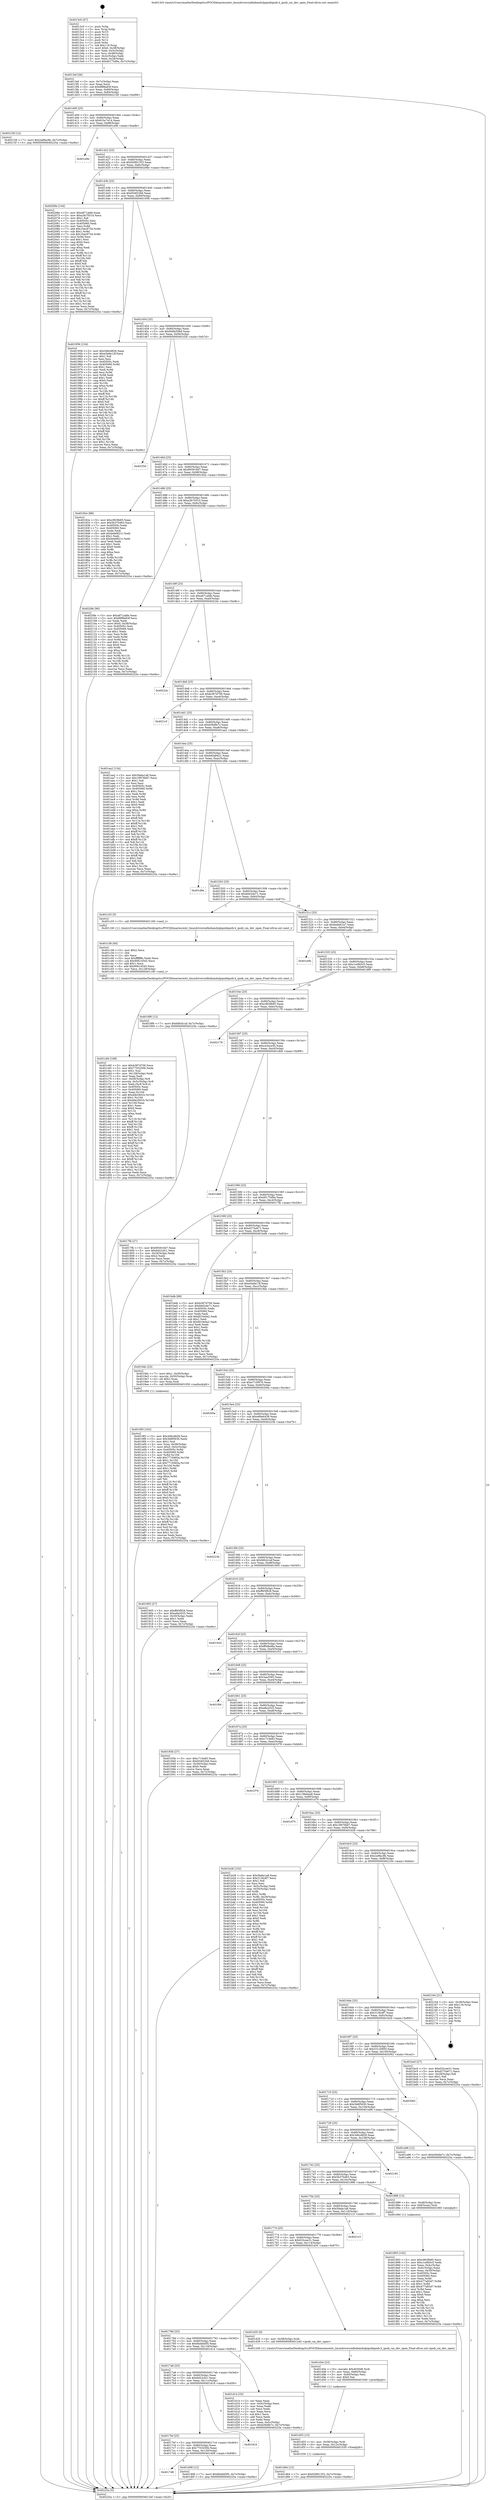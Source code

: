 digraph "0x4013c0" {
  label = "0x4013c0 (/mnt/c/Users/mathe/Desktop/tcc/POCII/binaries/extr_linuxdriversinfinibandulpipoibipoib.h_ipoib_cm_dev_open_Final-ollvm.out::main(0))"
  labelloc = "t"
  node[shape=record]

  Entry [label="",width=0.3,height=0.3,shape=circle,fillcolor=black,style=filled]
  "0x4013ef" [label="{
     0x4013ef [26]\l
     | [instrs]\l
     &nbsp;&nbsp;0x4013ef \<+3\>: mov -0x7c(%rbp),%eax\l
     &nbsp;&nbsp;0x4013f2 \<+2\>: mov %eax,%ecx\l
     &nbsp;&nbsp;0x4013f4 \<+6\>: sub $0x88f8a83f,%ecx\l
     &nbsp;&nbsp;0x4013fa \<+3\>: mov %eax,-0x80(%rbp)\l
     &nbsp;&nbsp;0x4013fd \<+6\>: mov %ecx,-0x84(%rbp)\l
     &nbsp;&nbsp;0x401403 \<+6\>: je 0000000000402158 \<main+0xd98\>\l
  }"]
  "0x402158" [label="{
     0x402158 [12]\l
     | [instrs]\l
     &nbsp;&nbsp;0x402158 \<+7\>: movl $0x2a9fac9b,-0x7c(%rbp)\l
     &nbsp;&nbsp;0x40215f \<+5\>: jmp 000000000040225a \<main+0xe9a\>\l
  }"]
  "0x401409" [label="{
     0x401409 [25]\l
     | [instrs]\l
     &nbsp;&nbsp;0x401409 \<+5\>: jmp 000000000040140e \<main+0x4e\>\l
     &nbsp;&nbsp;0x40140e \<+3\>: mov -0x80(%rbp),%eax\l
     &nbsp;&nbsp;0x401411 \<+5\>: sub $0x91bc7e14,%eax\l
     &nbsp;&nbsp;0x401416 \<+6\>: mov %eax,-0x88(%rbp)\l
     &nbsp;&nbsp;0x40141c \<+6\>: je 0000000000401e9b \<main+0xadb\>\l
  }"]
  Exit [label="",width=0.3,height=0.3,shape=circle,fillcolor=black,style=filled,peripheries=2]
  "0x401e9b" [label="{
     0x401e9b\l
  }", style=dashed]
  "0x401422" [label="{
     0x401422 [25]\l
     | [instrs]\l
     &nbsp;&nbsp;0x401422 \<+5\>: jmp 0000000000401427 \<main+0x67\>\l
     &nbsp;&nbsp;0x401427 \<+3\>: mov -0x80(%rbp),%eax\l
     &nbsp;&nbsp;0x40142a \<+5\>: sub $0x92891353,%eax\l
     &nbsp;&nbsp;0x40142f \<+6\>: mov %eax,-0x8c(%rbp)\l
     &nbsp;&nbsp;0x401435 \<+6\>: je 000000000040206e \<main+0xcae\>\l
  }"]
  "0x401d64" [label="{
     0x401d64 [12]\l
     | [instrs]\l
     &nbsp;&nbsp;0x401d64 \<+7\>: movl $0x92891353,-0x7c(%rbp)\l
     &nbsp;&nbsp;0x401d6b \<+5\>: jmp 000000000040225a \<main+0xe9a\>\l
  }"]
  "0x40206e" [label="{
     0x40206e [144]\l
     | [instrs]\l
     &nbsp;&nbsp;0x40206e \<+5\>: mov $0xa871abfe,%eax\l
     &nbsp;&nbsp;0x402073 \<+5\>: mov $0xa3b70510,%ecx\l
     &nbsp;&nbsp;0x402078 \<+2\>: mov $0x1,%dl\l
     &nbsp;&nbsp;0x40207a \<+7\>: mov 0x40505c,%esi\l
     &nbsp;&nbsp;0x402081 \<+7\>: mov 0x405060,%edi\l
     &nbsp;&nbsp;0x402088 \<+3\>: mov %esi,%r8d\l
     &nbsp;&nbsp;0x40208b \<+7\>: add $0x10ac973d,%r8d\l
     &nbsp;&nbsp;0x402092 \<+4\>: sub $0x1,%r8d\l
     &nbsp;&nbsp;0x402096 \<+7\>: sub $0x10ac973d,%r8d\l
     &nbsp;&nbsp;0x40209d \<+4\>: imul %r8d,%esi\l
     &nbsp;&nbsp;0x4020a1 \<+3\>: and $0x1,%esi\l
     &nbsp;&nbsp;0x4020a4 \<+3\>: cmp $0x0,%esi\l
     &nbsp;&nbsp;0x4020a7 \<+4\>: sete %r9b\l
     &nbsp;&nbsp;0x4020ab \<+3\>: cmp $0xa,%edi\l
     &nbsp;&nbsp;0x4020ae \<+4\>: setl %r10b\l
     &nbsp;&nbsp;0x4020b2 \<+3\>: mov %r9b,%r11b\l
     &nbsp;&nbsp;0x4020b5 \<+4\>: xor $0xff,%r11b\l
     &nbsp;&nbsp;0x4020b9 \<+3\>: mov %r10b,%bl\l
     &nbsp;&nbsp;0x4020bc \<+3\>: xor $0xff,%bl\l
     &nbsp;&nbsp;0x4020bf \<+3\>: xor $0x0,%dl\l
     &nbsp;&nbsp;0x4020c2 \<+3\>: mov %r11b,%r14b\l
     &nbsp;&nbsp;0x4020c5 \<+4\>: and $0x0,%r14b\l
     &nbsp;&nbsp;0x4020c9 \<+3\>: and %dl,%r9b\l
     &nbsp;&nbsp;0x4020cc \<+3\>: mov %bl,%r15b\l
     &nbsp;&nbsp;0x4020cf \<+4\>: and $0x0,%r15b\l
     &nbsp;&nbsp;0x4020d3 \<+3\>: and %dl,%r10b\l
     &nbsp;&nbsp;0x4020d6 \<+3\>: or %r9b,%r14b\l
     &nbsp;&nbsp;0x4020d9 \<+3\>: or %r10b,%r15b\l
     &nbsp;&nbsp;0x4020dc \<+3\>: xor %r15b,%r14b\l
     &nbsp;&nbsp;0x4020df \<+3\>: or %bl,%r11b\l
     &nbsp;&nbsp;0x4020e2 \<+4\>: xor $0xff,%r11b\l
     &nbsp;&nbsp;0x4020e6 \<+3\>: or $0x0,%dl\l
     &nbsp;&nbsp;0x4020e9 \<+3\>: and %dl,%r11b\l
     &nbsp;&nbsp;0x4020ec \<+3\>: or %r11b,%r14b\l
     &nbsp;&nbsp;0x4020ef \<+4\>: test $0x1,%r14b\l
     &nbsp;&nbsp;0x4020f3 \<+3\>: cmovne %ecx,%eax\l
     &nbsp;&nbsp;0x4020f6 \<+3\>: mov %eax,-0x7c(%rbp)\l
     &nbsp;&nbsp;0x4020f9 \<+5\>: jmp 000000000040225a \<main+0xe9a\>\l
  }"]
  "0x40143b" [label="{
     0x40143b [25]\l
     | [instrs]\l
     &nbsp;&nbsp;0x40143b \<+5\>: jmp 0000000000401440 \<main+0x80\>\l
     &nbsp;&nbsp;0x401440 \<+3\>: mov -0x80(%rbp),%eax\l
     &nbsp;&nbsp;0x401443 \<+5\>: sub $0x934f22b6,%eax\l
     &nbsp;&nbsp;0x401448 \<+6\>: mov %eax,-0x90(%rbp)\l
     &nbsp;&nbsp;0x40144e \<+6\>: je 0000000000401956 \<main+0x596\>\l
  }"]
  "0x401d55" [label="{
     0x401d55 [15]\l
     | [instrs]\l
     &nbsp;&nbsp;0x401d55 \<+4\>: mov -0x58(%rbp),%rdi\l
     &nbsp;&nbsp;0x401d59 \<+6\>: mov %eax,-0x12c(%rbp)\l
     &nbsp;&nbsp;0x401d5f \<+5\>: call 0000000000401030 \<free@plt\>\l
     | [calls]\l
     &nbsp;&nbsp;0x401030 \{1\} (unknown)\l
  }"]
  "0x401956" [label="{
     0x401956 [134]\l
     | [instrs]\l
     &nbsp;&nbsp;0x401956 \<+5\>: mov $0x3d6cd828,%eax\l
     &nbsp;&nbsp;0x40195b \<+5\>: mov $0xe5a9e13f,%ecx\l
     &nbsp;&nbsp;0x401960 \<+2\>: mov $0x1,%dl\l
     &nbsp;&nbsp;0x401962 \<+2\>: xor %esi,%esi\l
     &nbsp;&nbsp;0x401964 \<+7\>: mov 0x40505c,%edi\l
     &nbsp;&nbsp;0x40196b \<+8\>: mov 0x405060,%r8d\l
     &nbsp;&nbsp;0x401973 \<+3\>: sub $0x1,%esi\l
     &nbsp;&nbsp;0x401976 \<+3\>: mov %edi,%r9d\l
     &nbsp;&nbsp;0x401979 \<+3\>: add %esi,%r9d\l
     &nbsp;&nbsp;0x40197c \<+4\>: imul %r9d,%edi\l
     &nbsp;&nbsp;0x401980 \<+3\>: and $0x1,%edi\l
     &nbsp;&nbsp;0x401983 \<+3\>: cmp $0x0,%edi\l
     &nbsp;&nbsp;0x401986 \<+4\>: sete %r10b\l
     &nbsp;&nbsp;0x40198a \<+4\>: cmp $0xa,%r8d\l
     &nbsp;&nbsp;0x40198e \<+4\>: setl %r11b\l
     &nbsp;&nbsp;0x401992 \<+3\>: mov %r10b,%bl\l
     &nbsp;&nbsp;0x401995 \<+3\>: xor $0xff,%bl\l
     &nbsp;&nbsp;0x401998 \<+3\>: mov %r11b,%r14b\l
     &nbsp;&nbsp;0x40199b \<+4\>: xor $0xff,%r14b\l
     &nbsp;&nbsp;0x40199f \<+3\>: xor $0x0,%dl\l
     &nbsp;&nbsp;0x4019a2 \<+3\>: mov %bl,%r15b\l
     &nbsp;&nbsp;0x4019a5 \<+4\>: and $0x0,%r15b\l
     &nbsp;&nbsp;0x4019a9 \<+3\>: and %dl,%r10b\l
     &nbsp;&nbsp;0x4019ac \<+3\>: mov %r14b,%r12b\l
     &nbsp;&nbsp;0x4019af \<+4\>: and $0x0,%r12b\l
     &nbsp;&nbsp;0x4019b3 \<+3\>: and %dl,%r11b\l
     &nbsp;&nbsp;0x4019b6 \<+3\>: or %r10b,%r15b\l
     &nbsp;&nbsp;0x4019b9 \<+3\>: or %r11b,%r12b\l
     &nbsp;&nbsp;0x4019bc \<+3\>: xor %r12b,%r15b\l
     &nbsp;&nbsp;0x4019bf \<+3\>: or %r14b,%bl\l
     &nbsp;&nbsp;0x4019c2 \<+3\>: xor $0xff,%bl\l
     &nbsp;&nbsp;0x4019c5 \<+3\>: or $0x0,%dl\l
     &nbsp;&nbsp;0x4019c8 \<+2\>: and %dl,%bl\l
     &nbsp;&nbsp;0x4019ca \<+3\>: or %bl,%r15b\l
     &nbsp;&nbsp;0x4019cd \<+4\>: test $0x1,%r15b\l
     &nbsp;&nbsp;0x4019d1 \<+3\>: cmovne %ecx,%eax\l
     &nbsp;&nbsp;0x4019d4 \<+3\>: mov %eax,-0x7c(%rbp)\l
     &nbsp;&nbsp;0x4019d7 \<+5\>: jmp 000000000040225a \<main+0xe9a\>\l
  }"]
  "0x401454" [label="{
     0x401454 [25]\l
     | [instrs]\l
     &nbsp;&nbsp;0x401454 \<+5\>: jmp 0000000000401459 \<main+0x99\>\l
     &nbsp;&nbsp;0x401459 \<+3\>: mov -0x80(%rbp),%eax\l
     &nbsp;&nbsp;0x40145c \<+5\>: sub $0x946b50b9,%eax\l
     &nbsp;&nbsp;0x401461 \<+6\>: mov %eax,-0x94(%rbp)\l
     &nbsp;&nbsp;0x401467 \<+6\>: je 0000000000401f3d \<main+0xb7d\>\l
  }"]
  "0x401d3e" [label="{
     0x401d3e [23]\l
     | [instrs]\l
     &nbsp;&nbsp;0x401d3e \<+10\>: movabs $0x4030d6,%rdi\l
     &nbsp;&nbsp;0x401d48 \<+3\>: mov %eax,-0x60(%rbp)\l
     &nbsp;&nbsp;0x401d4b \<+3\>: mov -0x60(%rbp),%esi\l
     &nbsp;&nbsp;0x401d4e \<+2\>: mov $0x0,%al\l
     &nbsp;&nbsp;0x401d50 \<+5\>: call 0000000000401040 \<printf@plt\>\l
     | [calls]\l
     &nbsp;&nbsp;0x401040 \{1\} (unknown)\l
  }"]
  "0x401f3d" [label="{
     0x401f3d\l
  }", style=dashed]
  "0x40146d" [label="{
     0x40146d [25]\l
     | [instrs]\l
     &nbsp;&nbsp;0x40146d \<+5\>: jmp 0000000000401472 \<main+0xb2\>\l
     &nbsp;&nbsp;0x401472 \<+3\>: mov -0x80(%rbp),%eax\l
     &nbsp;&nbsp;0x401475 \<+5\>: sub $0x993916d7,%eax\l
     &nbsp;&nbsp;0x40147a \<+6\>: mov %eax,-0x98(%rbp)\l
     &nbsp;&nbsp;0x401480 \<+6\>: je 000000000040182e \<main+0x46e\>\l
  }"]
  "0x4017d8" [label="{
     0x4017d8\l
  }", style=dashed]
  "0x40182e" [label="{
     0x40182e [88]\l
     | [instrs]\l
     &nbsp;&nbsp;0x40182e \<+5\>: mov $0xc963fb85,%eax\l
     &nbsp;&nbsp;0x401833 \<+5\>: mov $0x5b37b463,%ecx\l
     &nbsp;&nbsp;0x401838 \<+7\>: mov 0x40505c,%edx\l
     &nbsp;&nbsp;0x40183f \<+7\>: mov 0x405060,%esi\l
     &nbsp;&nbsp;0x401846 \<+2\>: mov %edx,%edi\l
     &nbsp;&nbsp;0x401848 \<+6\>: add $0xbeb6821c,%edi\l
     &nbsp;&nbsp;0x40184e \<+3\>: sub $0x1,%edi\l
     &nbsp;&nbsp;0x401851 \<+6\>: sub $0xbeb6821c,%edi\l
     &nbsp;&nbsp;0x401857 \<+3\>: imul %edi,%edx\l
     &nbsp;&nbsp;0x40185a \<+3\>: and $0x1,%edx\l
     &nbsp;&nbsp;0x40185d \<+3\>: cmp $0x0,%edx\l
     &nbsp;&nbsp;0x401860 \<+4\>: sete %r8b\l
     &nbsp;&nbsp;0x401864 \<+3\>: cmp $0xa,%esi\l
     &nbsp;&nbsp;0x401867 \<+4\>: setl %r9b\l
     &nbsp;&nbsp;0x40186b \<+3\>: mov %r8b,%r10b\l
     &nbsp;&nbsp;0x40186e \<+3\>: and %r9b,%r10b\l
     &nbsp;&nbsp;0x401871 \<+3\>: xor %r9b,%r8b\l
     &nbsp;&nbsp;0x401874 \<+3\>: or %r8b,%r10b\l
     &nbsp;&nbsp;0x401877 \<+4\>: test $0x1,%r10b\l
     &nbsp;&nbsp;0x40187b \<+3\>: cmovne %ecx,%eax\l
     &nbsp;&nbsp;0x40187e \<+3\>: mov %eax,-0x7c(%rbp)\l
     &nbsp;&nbsp;0x401881 \<+5\>: jmp 000000000040225a \<main+0xe9a\>\l
  }"]
  "0x401486" [label="{
     0x401486 [25]\l
     | [instrs]\l
     &nbsp;&nbsp;0x401486 \<+5\>: jmp 000000000040148b \<main+0xcb\>\l
     &nbsp;&nbsp;0x40148b \<+3\>: mov -0x80(%rbp),%eax\l
     &nbsp;&nbsp;0x40148e \<+5\>: sub $0xa3b70510,%eax\l
     &nbsp;&nbsp;0x401493 \<+6\>: mov %eax,-0x9c(%rbp)\l
     &nbsp;&nbsp;0x401499 \<+6\>: je 00000000004020fe \<main+0xd3e\>\l
  }"]
  "0x401d08" [label="{
     0x401d08 [12]\l
     | [instrs]\l
     &nbsp;&nbsp;0x401d08 \<+7\>: movl $0x6bddd5f5,-0x7c(%rbp)\l
     &nbsp;&nbsp;0x401d0f \<+5\>: jmp 000000000040225a \<main+0xe9a\>\l
  }"]
  "0x4020fe" [label="{
     0x4020fe [90]\l
     | [instrs]\l
     &nbsp;&nbsp;0x4020fe \<+5\>: mov $0xa871abfe,%eax\l
     &nbsp;&nbsp;0x402103 \<+5\>: mov $0x88f8a83f,%ecx\l
     &nbsp;&nbsp;0x402108 \<+2\>: xor %edx,%edx\l
     &nbsp;&nbsp;0x40210a \<+7\>: movl $0x0,-0x38(%rbp)\l
     &nbsp;&nbsp;0x402111 \<+7\>: mov 0x40505c,%esi\l
     &nbsp;&nbsp;0x402118 \<+7\>: mov 0x405060,%edi\l
     &nbsp;&nbsp;0x40211f \<+3\>: sub $0x1,%edx\l
     &nbsp;&nbsp;0x402122 \<+3\>: mov %esi,%r8d\l
     &nbsp;&nbsp;0x402125 \<+3\>: add %edx,%r8d\l
     &nbsp;&nbsp;0x402128 \<+4\>: imul %r8d,%esi\l
     &nbsp;&nbsp;0x40212c \<+3\>: and $0x1,%esi\l
     &nbsp;&nbsp;0x40212f \<+3\>: cmp $0x0,%esi\l
     &nbsp;&nbsp;0x402132 \<+4\>: sete %r9b\l
     &nbsp;&nbsp;0x402136 \<+3\>: cmp $0xa,%edi\l
     &nbsp;&nbsp;0x402139 \<+4\>: setl %r10b\l
     &nbsp;&nbsp;0x40213d \<+3\>: mov %r9b,%r11b\l
     &nbsp;&nbsp;0x402140 \<+3\>: and %r10b,%r11b\l
     &nbsp;&nbsp;0x402143 \<+3\>: xor %r10b,%r9b\l
     &nbsp;&nbsp;0x402146 \<+3\>: or %r9b,%r11b\l
     &nbsp;&nbsp;0x402149 \<+4\>: test $0x1,%r11b\l
     &nbsp;&nbsp;0x40214d \<+3\>: cmovne %ecx,%eax\l
     &nbsp;&nbsp;0x402150 \<+3\>: mov %eax,-0x7c(%rbp)\l
     &nbsp;&nbsp;0x402153 \<+5\>: jmp 000000000040225a \<main+0xe9a\>\l
  }"]
  "0x40149f" [label="{
     0x40149f [25]\l
     | [instrs]\l
     &nbsp;&nbsp;0x40149f \<+5\>: jmp 00000000004014a4 \<main+0xe4\>\l
     &nbsp;&nbsp;0x4014a4 \<+3\>: mov -0x80(%rbp),%eax\l
     &nbsp;&nbsp;0x4014a7 \<+5\>: sub $0xa871abfe,%eax\l
     &nbsp;&nbsp;0x4014ac \<+6\>: mov %eax,-0xa0(%rbp)\l
     &nbsp;&nbsp;0x4014b2 \<+6\>: je 000000000040224c \<main+0xe8c\>\l
  }"]
  "0x4017bf" [label="{
     0x4017bf [25]\l
     | [instrs]\l
     &nbsp;&nbsp;0x4017bf \<+5\>: jmp 00000000004017c4 \<main+0x404\>\l
     &nbsp;&nbsp;0x4017c4 \<+3\>: mov -0x80(%rbp),%eax\l
     &nbsp;&nbsp;0x4017c7 \<+5\>: sub $0x7703250b,%eax\l
     &nbsp;&nbsp;0x4017cc \<+6\>: mov %eax,-0x120(%rbp)\l
     &nbsp;&nbsp;0x4017d2 \<+6\>: je 0000000000401d08 \<main+0x948\>\l
  }"]
  "0x40224c" [label="{
     0x40224c\l
  }", style=dashed]
  "0x4014b8" [label="{
     0x4014b8 [25]\l
     | [instrs]\l
     &nbsp;&nbsp;0x4014b8 \<+5\>: jmp 00000000004014bd \<main+0xfd\>\l
     &nbsp;&nbsp;0x4014bd \<+3\>: mov -0x80(%rbp),%eax\l
     &nbsp;&nbsp;0x4014c0 \<+5\>: sub $0xb387d706,%eax\l
     &nbsp;&nbsp;0x4014c5 \<+6\>: mov %eax,-0xa4(%rbp)\l
     &nbsp;&nbsp;0x4014cb \<+6\>: je 00000000004021cf \<main+0xe0f\>\l
  }"]
  "0x401816" [label="{
     0x401816\l
  }", style=dashed]
  "0x4021cf" [label="{
     0x4021cf\l
  }", style=dashed]
  "0x4014d1" [label="{
     0x4014d1 [25]\l
     | [instrs]\l
     &nbsp;&nbsp;0x4014d1 \<+5\>: jmp 00000000004014d6 \<main+0x116\>\l
     &nbsp;&nbsp;0x4014d6 \<+3\>: mov -0x80(%rbp),%eax\l
     &nbsp;&nbsp;0x4014d9 \<+5\>: sub $0xb56dfe7c,%eax\l
     &nbsp;&nbsp;0x4014de \<+6\>: mov %eax,-0xa8(%rbp)\l
     &nbsp;&nbsp;0x4014e4 \<+6\>: je 0000000000401aa2 \<main+0x6e2\>\l
  }"]
  "0x4017a6" [label="{
     0x4017a6 [25]\l
     | [instrs]\l
     &nbsp;&nbsp;0x4017a6 \<+5\>: jmp 00000000004017ab \<main+0x3eb\>\l
     &nbsp;&nbsp;0x4017ab \<+3\>: mov -0x80(%rbp),%eax\l
     &nbsp;&nbsp;0x4017ae \<+5\>: sub $0x6d22cfc1,%eax\l
     &nbsp;&nbsp;0x4017b3 \<+6\>: mov %eax,-0x11c(%rbp)\l
     &nbsp;&nbsp;0x4017b9 \<+6\>: je 0000000000401816 \<main+0x456\>\l
  }"]
  "0x401aa2" [label="{
     0x401aa2 [134]\l
     | [instrs]\l
     &nbsp;&nbsp;0x401aa2 \<+5\>: mov $0x5fa6a1a8,%eax\l
     &nbsp;&nbsp;0x401aa7 \<+5\>: mov $0x18976b67,%ecx\l
     &nbsp;&nbsp;0x401aac \<+2\>: mov $0x1,%dl\l
     &nbsp;&nbsp;0x401aae \<+2\>: xor %esi,%esi\l
     &nbsp;&nbsp;0x401ab0 \<+7\>: mov 0x40505c,%edi\l
     &nbsp;&nbsp;0x401ab7 \<+8\>: mov 0x405060,%r8d\l
     &nbsp;&nbsp;0x401abf \<+3\>: sub $0x1,%esi\l
     &nbsp;&nbsp;0x401ac2 \<+3\>: mov %edi,%r9d\l
     &nbsp;&nbsp;0x401ac5 \<+3\>: add %esi,%r9d\l
     &nbsp;&nbsp;0x401ac8 \<+4\>: imul %r9d,%edi\l
     &nbsp;&nbsp;0x401acc \<+3\>: and $0x1,%edi\l
     &nbsp;&nbsp;0x401acf \<+3\>: cmp $0x0,%edi\l
     &nbsp;&nbsp;0x401ad2 \<+4\>: sete %r10b\l
     &nbsp;&nbsp;0x401ad6 \<+4\>: cmp $0xa,%r8d\l
     &nbsp;&nbsp;0x401ada \<+4\>: setl %r11b\l
     &nbsp;&nbsp;0x401ade \<+3\>: mov %r10b,%bl\l
     &nbsp;&nbsp;0x401ae1 \<+3\>: xor $0xff,%bl\l
     &nbsp;&nbsp;0x401ae4 \<+3\>: mov %r11b,%r14b\l
     &nbsp;&nbsp;0x401ae7 \<+4\>: xor $0xff,%r14b\l
     &nbsp;&nbsp;0x401aeb \<+3\>: xor $0x1,%dl\l
     &nbsp;&nbsp;0x401aee \<+3\>: mov %bl,%r15b\l
     &nbsp;&nbsp;0x401af1 \<+4\>: and $0xff,%r15b\l
     &nbsp;&nbsp;0x401af5 \<+3\>: and %dl,%r10b\l
     &nbsp;&nbsp;0x401af8 \<+3\>: mov %r14b,%r12b\l
     &nbsp;&nbsp;0x401afb \<+4\>: and $0xff,%r12b\l
     &nbsp;&nbsp;0x401aff \<+3\>: and %dl,%r11b\l
     &nbsp;&nbsp;0x401b02 \<+3\>: or %r10b,%r15b\l
     &nbsp;&nbsp;0x401b05 \<+3\>: or %r11b,%r12b\l
     &nbsp;&nbsp;0x401b08 \<+3\>: xor %r12b,%r15b\l
     &nbsp;&nbsp;0x401b0b \<+3\>: or %r14b,%bl\l
     &nbsp;&nbsp;0x401b0e \<+3\>: xor $0xff,%bl\l
     &nbsp;&nbsp;0x401b11 \<+3\>: or $0x1,%dl\l
     &nbsp;&nbsp;0x401b14 \<+2\>: and %dl,%bl\l
     &nbsp;&nbsp;0x401b16 \<+3\>: or %bl,%r15b\l
     &nbsp;&nbsp;0x401b19 \<+4\>: test $0x1,%r15b\l
     &nbsp;&nbsp;0x401b1d \<+3\>: cmovne %ecx,%eax\l
     &nbsp;&nbsp;0x401b20 \<+3\>: mov %eax,-0x7c(%rbp)\l
     &nbsp;&nbsp;0x401b23 \<+5\>: jmp 000000000040225a \<main+0xe9a\>\l
  }"]
  "0x4014ea" [label="{
     0x4014ea [25]\l
     | [instrs]\l
     &nbsp;&nbsp;0x4014ea \<+5\>: jmp 00000000004014ef \<main+0x12f\>\l
     &nbsp;&nbsp;0x4014ef \<+3\>: mov -0x80(%rbp),%eax\l
     &nbsp;&nbsp;0x4014f2 \<+5\>: sub $0xb83a8421,%eax\l
     &nbsp;&nbsp;0x4014f7 \<+6\>: mov %eax,-0xac(%rbp)\l
     &nbsp;&nbsp;0x4014fd \<+6\>: je 0000000000401d9e \<main+0x9de\>\l
  }"]
  "0x401d14" [label="{
     0x401d14 [33]\l
     | [instrs]\l
     &nbsp;&nbsp;0x401d14 \<+2\>: xor %eax,%eax\l
     &nbsp;&nbsp;0x401d16 \<+3\>: mov -0x5c(%rbp),%ecx\l
     &nbsp;&nbsp;0x401d19 \<+2\>: mov %eax,%edx\l
     &nbsp;&nbsp;0x401d1b \<+2\>: sub %ecx,%edx\l
     &nbsp;&nbsp;0x401d1d \<+2\>: mov %eax,%ecx\l
     &nbsp;&nbsp;0x401d1f \<+3\>: sub $0x1,%ecx\l
     &nbsp;&nbsp;0x401d22 \<+2\>: add %ecx,%edx\l
     &nbsp;&nbsp;0x401d24 \<+2\>: sub %edx,%eax\l
     &nbsp;&nbsp;0x401d26 \<+3\>: mov %eax,-0x5c(%rbp)\l
     &nbsp;&nbsp;0x401d29 \<+7\>: movl $0xb56dfe7c,-0x7c(%rbp)\l
     &nbsp;&nbsp;0x401d30 \<+5\>: jmp 000000000040225a \<main+0xe9a\>\l
  }"]
  "0x401d9e" [label="{
     0x401d9e\l
  }", style=dashed]
  "0x401503" [label="{
     0x401503 [25]\l
     | [instrs]\l
     &nbsp;&nbsp;0x401503 \<+5\>: jmp 0000000000401508 \<main+0x148\>\l
     &nbsp;&nbsp;0x401508 \<+3\>: mov -0x80(%rbp),%eax\l
     &nbsp;&nbsp;0x40150b \<+5\>: sub $0xbb02de71,%eax\l
     &nbsp;&nbsp;0x401510 \<+6\>: mov %eax,-0xb0(%rbp)\l
     &nbsp;&nbsp;0x401516 \<+6\>: je 0000000000401c33 \<main+0x873\>\l
  }"]
  "0x40178d" [label="{
     0x40178d [25]\l
     | [instrs]\l
     &nbsp;&nbsp;0x40178d \<+5\>: jmp 0000000000401792 \<main+0x3d2\>\l
     &nbsp;&nbsp;0x401792 \<+3\>: mov -0x80(%rbp),%eax\l
     &nbsp;&nbsp;0x401795 \<+5\>: sub $0x6bddd5f5,%eax\l
     &nbsp;&nbsp;0x40179a \<+6\>: mov %eax,-0x118(%rbp)\l
     &nbsp;&nbsp;0x4017a0 \<+6\>: je 0000000000401d14 \<main+0x954\>\l
  }"]
  "0x401c33" [label="{
     0x401c33 [5]\l
     | [instrs]\l
     &nbsp;&nbsp;0x401c33 \<+5\>: call 0000000000401160 \<next_i\>\l
     | [calls]\l
     &nbsp;&nbsp;0x401160 \{1\} (/mnt/c/Users/mathe/Desktop/tcc/POCII/binaries/extr_linuxdriversinfinibandulpipoibipoib.h_ipoib_cm_dev_open_Final-ollvm.out::next_i)\l
  }"]
  "0x40151c" [label="{
     0x40151c [25]\l
     | [instrs]\l
     &nbsp;&nbsp;0x40151c \<+5\>: jmp 0000000000401521 \<main+0x161\>\l
     &nbsp;&nbsp;0x401521 \<+3\>: mov -0x80(%rbp),%eax\l
     &nbsp;&nbsp;0x401524 \<+5\>: sub $0xbede61a7,%eax\l
     &nbsp;&nbsp;0x401529 \<+6\>: mov %eax,-0xb4(%rbp)\l
     &nbsp;&nbsp;0x40152f \<+6\>: je 0000000000401e0b \<main+0xa4b\>\l
  }"]
  "0x401d35" [label="{
     0x401d35 [9]\l
     | [instrs]\l
     &nbsp;&nbsp;0x401d35 \<+4\>: mov -0x58(%rbp),%rdi\l
     &nbsp;&nbsp;0x401d39 \<+5\>: call 0000000000401240 \<ipoib_cm_dev_open\>\l
     | [calls]\l
     &nbsp;&nbsp;0x401240 \{1\} (/mnt/c/Users/mathe/Desktop/tcc/POCII/binaries/extr_linuxdriversinfinibandulpipoibipoib.h_ipoib_cm_dev_open_Final-ollvm.out::ipoib_cm_dev_open)\l
  }"]
  "0x401e0b" [label="{
     0x401e0b\l
  }", style=dashed]
  "0x401535" [label="{
     0x401535 [25]\l
     | [instrs]\l
     &nbsp;&nbsp;0x401535 \<+5\>: jmp 000000000040153a \<main+0x17a\>\l
     &nbsp;&nbsp;0x40153a \<+3\>: mov -0x80(%rbp),%eax\l
     &nbsp;&nbsp;0x40153d \<+5\>: sub $0xc1e9b5c5,%eax\l
     &nbsp;&nbsp;0x401542 \<+6\>: mov %eax,-0xb8(%rbp)\l
     &nbsp;&nbsp;0x401548 \<+6\>: je 00000000004018f9 \<main+0x539\>\l
  }"]
  "0x401774" [label="{
     0x401774 [25]\l
     | [instrs]\l
     &nbsp;&nbsp;0x401774 \<+5\>: jmp 0000000000401779 \<main+0x3b9\>\l
     &nbsp;&nbsp;0x401779 \<+3\>: mov -0x80(%rbp),%eax\l
     &nbsp;&nbsp;0x40177c \<+5\>: sub $0x632cee31,%eax\l
     &nbsp;&nbsp;0x401781 \<+6\>: mov %eax,-0x114(%rbp)\l
     &nbsp;&nbsp;0x401787 \<+6\>: je 0000000000401d35 \<main+0x975\>\l
  }"]
  "0x4018f9" [label="{
     0x4018f9 [12]\l
     | [instrs]\l
     &nbsp;&nbsp;0x4018f9 \<+7\>: movl $0xfd0cb1af,-0x7c(%rbp)\l
     &nbsp;&nbsp;0x401900 \<+5\>: jmp 000000000040225a \<main+0xe9a\>\l
  }"]
  "0x40154e" [label="{
     0x40154e [25]\l
     | [instrs]\l
     &nbsp;&nbsp;0x40154e \<+5\>: jmp 0000000000401553 \<main+0x193\>\l
     &nbsp;&nbsp;0x401553 \<+3\>: mov -0x80(%rbp),%eax\l
     &nbsp;&nbsp;0x401556 \<+5\>: sub $0xc963fb85,%eax\l
     &nbsp;&nbsp;0x40155b \<+6\>: mov %eax,-0xbc(%rbp)\l
     &nbsp;&nbsp;0x401561 \<+6\>: je 0000000000402179 \<main+0xdb9\>\l
  }"]
  "0x4021c3" [label="{
     0x4021c3\l
  }", style=dashed]
  "0x402179" [label="{
     0x402179\l
  }", style=dashed]
  "0x401567" [label="{
     0x401567 [25]\l
     | [instrs]\l
     &nbsp;&nbsp;0x401567 \<+5\>: jmp 000000000040156c \<main+0x1ac\>\l
     &nbsp;&nbsp;0x40156c \<+3\>: mov -0x80(%rbp),%eax\l
     &nbsp;&nbsp;0x40156f \<+5\>: sub $0xca3ece45,%eax\l
     &nbsp;&nbsp;0x401574 \<+6\>: mov %eax,-0xc0(%rbp)\l
     &nbsp;&nbsp;0x40157a \<+6\>: je 0000000000401db9 \<main+0x9f9\>\l
  }"]
  "0x401c60" [label="{
     0x401c60 [168]\l
     | [instrs]\l
     &nbsp;&nbsp;0x401c60 \<+5\>: mov $0xb387d706,%ecx\l
     &nbsp;&nbsp;0x401c65 \<+5\>: mov $0x7703250b,%edx\l
     &nbsp;&nbsp;0x401c6a \<+3\>: mov $0x1,%sil\l
     &nbsp;&nbsp;0x401c6d \<+6\>: mov -0x128(%rbp),%edi\l
     &nbsp;&nbsp;0x401c73 \<+3\>: imul %eax,%edi\l
     &nbsp;&nbsp;0x401c76 \<+4\>: mov -0x58(%rbp),%r8\l
     &nbsp;&nbsp;0x401c7a \<+4\>: movslq -0x5c(%rbp),%r9\l
     &nbsp;&nbsp;0x401c7e \<+4\>: mov %edi,(%r8,%r9,4)\l
     &nbsp;&nbsp;0x401c82 \<+7\>: mov 0x40505c,%eax\l
     &nbsp;&nbsp;0x401c89 \<+7\>: mov 0x405060,%edi\l
     &nbsp;&nbsp;0x401c90 \<+3\>: mov %eax,%r10d\l
     &nbsp;&nbsp;0x401c93 \<+7\>: add $0xdde29d1b,%r10d\l
     &nbsp;&nbsp;0x401c9a \<+4\>: sub $0x1,%r10d\l
     &nbsp;&nbsp;0x401c9e \<+7\>: sub $0xdde29d1b,%r10d\l
     &nbsp;&nbsp;0x401ca5 \<+4\>: imul %r10d,%eax\l
     &nbsp;&nbsp;0x401ca9 \<+3\>: and $0x1,%eax\l
     &nbsp;&nbsp;0x401cac \<+3\>: cmp $0x0,%eax\l
     &nbsp;&nbsp;0x401caf \<+4\>: sete %r11b\l
     &nbsp;&nbsp;0x401cb3 \<+3\>: cmp $0xa,%edi\l
     &nbsp;&nbsp;0x401cb6 \<+3\>: setl %bl\l
     &nbsp;&nbsp;0x401cb9 \<+3\>: mov %r11b,%r14b\l
     &nbsp;&nbsp;0x401cbc \<+4\>: xor $0xff,%r14b\l
     &nbsp;&nbsp;0x401cc0 \<+3\>: mov %bl,%r15b\l
     &nbsp;&nbsp;0x401cc3 \<+4\>: xor $0xff,%r15b\l
     &nbsp;&nbsp;0x401cc7 \<+4\>: xor $0x1,%sil\l
     &nbsp;&nbsp;0x401ccb \<+3\>: mov %r14b,%r12b\l
     &nbsp;&nbsp;0x401cce \<+4\>: and $0xff,%r12b\l
     &nbsp;&nbsp;0x401cd2 \<+3\>: and %sil,%r11b\l
     &nbsp;&nbsp;0x401cd5 \<+3\>: mov %r15b,%r13b\l
     &nbsp;&nbsp;0x401cd8 \<+4\>: and $0xff,%r13b\l
     &nbsp;&nbsp;0x401cdc \<+3\>: and %sil,%bl\l
     &nbsp;&nbsp;0x401cdf \<+3\>: or %r11b,%r12b\l
     &nbsp;&nbsp;0x401ce2 \<+3\>: or %bl,%r13b\l
     &nbsp;&nbsp;0x401ce5 \<+3\>: xor %r13b,%r12b\l
     &nbsp;&nbsp;0x401ce8 \<+3\>: or %r15b,%r14b\l
     &nbsp;&nbsp;0x401ceb \<+4\>: xor $0xff,%r14b\l
     &nbsp;&nbsp;0x401cef \<+4\>: or $0x1,%sil\l
     &nbsp;&nbsp;0x401cf3 \<+3\>: and %sil,%r14b\l
     &nbsp;&nbsp;0x401cf6 \<+3\>: or %r14b,%r12b\l
     &nbsp;&nbsp;0x401cf9 \<+4\>: test $0x1,%r12b\l
     &nbsp;&nbsp;0x401cfd \<+3\>: cmovne %edx,%ecx\l
     &nbsp;&nbsp;0x401d00 \<+3\>: mov %ecx,-0x7c(%rbp)\l
     &nbsp;&nbsp;0x401d03 \<+5\>: jmp 000000000040225a \<main+0xe9a\>\l
  }"]
  "0x401db9" [label="{
     0x401db9\l
  }", style=dashed]
  "0x401580" [label="{
     0x401580 [25]\l
     | [instrs]\l
     &nbsp;&nbsp;0x401580 \<+5\>: jmp 0000000000401585 \<main+0x1c5\>\l
     &nbsp;&nbsp;0x401585 \<+3\>: mov -0x80(%rbp),%eax\l
     &nbsp;&nbsp;0x401588 \<+5\>: sub $0xd0175d9a,%eax\l
     &nbsp;&nbsp;0x40158d \<+6\>: mov %eax,-0xc4(%rbp)\l
     &nbsp;&nbsp;0x401593 \<+6\>: je 00000000004017fb \<main+0x43b\>\l
  }"]
  "0x401c38" [label="{
     0x401c38 [40]\l
     | [instrs]\l
     &nbsp;&nbsp;0x401c38 \<+5\>: mov $0x2,%ecx\l
     &nbsp;&nbsp;0x401c3d \<+1\>: cltd\l
     &nbsp;&nbsp;0x401c3e \<+2\>: idiv %ecx\l
     &nbsp;&nbsp;0x401c40 \<+6\>: imul $0xfffffffe,%edx,%ecx\l
     &nbsp;&nbsp;0x401c46 \<+6\>: sub $0x90614545,%ecx\l
     &nbsp;&nbsp;0x401c4c \<+3\>: add $0x1,%ecx\l
     &nbsp;&nbsp;0x401c4f \<+6\>: add $0x90614545,%ecx\l
     &nbsp;&nbsp;0x401c55 \<+6\>: mov %ecx,-0x128(%rbp)\l
     &nbsp;&nbsp;0x401c5b \<+5\>: call 0000000000401160 \<next_i\>\l
     | [calls]\l
     &nbsp;&nbsp;0x401160 \{1\} (/mnt/c/Users/mathe/Desktop/tcc/POCII/binaries/extr_linuxdriversinfinibandulpipoibipoib.h_ipoib_cm_dev_open_Final-ollvm.out::next_i)\l
  }"]
  "0x4017fb" [label="{
     0x4017fb [27]\l
     | [instrs]\l
     &nbsp;&nbsp;0x4017fb \<+5\>: mov $0x993916d7,%eax\l
     &nbsp;&nbsp;0x401800 \<+5\>: mov $0x6d22cfc1,%ecx\l
     &nbsp;&nbsp;0x401805 \<+3\>: mov -0x34(%rbp),%edx\l
     &nbsp;&nbsp;0x401808 \<+3\>: cmp $0x2,%edx\l
     &nbsp;&nbsp;0x40180b \<+3\>: cmovne %ecx,%eax\l
     &nbsp;&nbsp;0x40180e \<+3\>: mov %eax,-0x7c(%rbp)\l
     &nbsp;&nbsp;0x401811 \<+5\>: jmp 000000000040225a \<main+0xe9a\>\l
  }"]
  "0x401599" [label="{
     0x401599 [25]\l
     | [instrs]\l
     &nbsp;&nbsp;0x401599 \<+5\>: jmp 000000000040159e \<main+0x1de\>\l
     &nbsp;&nbsp;0x40159e \<+3\>: mov -0x80(%rbp),%eax\l
     &nbsp;&nbsp;0x4015a1 \<+5\>: sub $0xd275a671,%eax\l
     &nbsp;&nbsp;0x4015a6 \<+6\>: mov %eax,-0xc8(%rbp)\l
     &nbsp;&nbsp;0x4015ac \<+6\>: je 0000000000401bdb \<main+0x81b\>\l
  }"]
  "0x40225a" [label="{
     0x40225a [5]\l
     | [instrs]\l
     &nbsp;&nbsp;0x40225a \<+5\>: jmp 00000000004013ef \<main+0x2f\>\l
  }"]
  "0x4013c0" [label="{
     0x4013c0 [47]\l
     | [instrs]\l
     &nbsp;&nbsp;0x4013c0 \<+1\>: push %rbp\l
     &nbsp;&nbsp;0x4013c1 \<+3\>: mov %rsp,%rbp\l
     &nbsp;&nbsp;0x4013c4 \<+2\>: push %r15\l
     &nbsp;&nbsp;0x4013c6 \<+2\>: push %r14\l
     &nbsp;&nbsp;0x4013c8 \<+2\>: push %r13\l
     &nbsp;&nbsp;0x4013ca \<+2\>: push %r12\l
     &nbsp;&nbsp;0x4013cc \<+1\>: push %rbx\l
     &nbsp;&nbsp;0x4013cd \<+7\>: sub $0x118,%rsp\l
     &nbsp;&nbsp;0x4013d4 \<+7\>: movl $0x0,-0x38(%rbp)\l
     &nbsp;&nbsp;0x4013db \<+3\>: mov %edi,-0x3c(%rbp)\l
     &nbsp;&nbsp;0x4013de \<+4\>: mov %rsi,-0x48(%rbp)\l
     &nbsp;&nbsp;0x4013e2 \<+3\>: mov -0x3c(%rbp),%edi\l
     &nbsp;&nbsp;0x4013e5 \<+3\>: mov %edi,-0x34(%rbp)\l
     &nbsp;&nbsp;0x4013e8 \<+7\>: movl $0xd0175d9a,-0x7c(%rbp)\l
  }"]
  "0x4019f3" [label="{
     0x4019f3 [163]\l
     | [instrs]\l
     &nbsp;&nbsp;0x4019f3 \<+5\>: mov $0x3d6cd828,%ecx\l
     &nbsp;&nbsp;0x4019f8 \<+5\>: mov $0x3b8f5630,%edx\l
     &nbsp;&nbsp;0x4019fd \<+3\>: mov $0x1,%sil\l
     &nbsp;&nbsp;0x401a00 \<+4\>: mov %rax,-0x58(%rbp)\l
     &nbsp;&nbsp;0x401a04 \<+7\>: movl $0x0,-0x5c(%rbp)\l
     &nbsp;&nbsp;0x401a0b \<+8\>: mov 0x40505c,%r8d\l
     &nbsp;&nbsp;0x401a13 \<+8\>: mov 0x405060,%r9d\l
     &nbsp;&nbsp;0x401a1b \<+3\>: mov %r8d,%r10d\l
     &nbsp;&nbsp;0x401a1e \<+7\>: add $0x7719483a,%r10d\l
     &nbsp;&nbsp;0x401a25 \<+4\>: sub $0x1,%r10d\l
     &nbsp;&nbsp;0x401a29 \<+7\>: sub $0x7719483a,%r10d\l
     &nbsp;&nbsp;0x401a30 \<+4\>: imul %r10d,%r8d\l
     &nbsp;&nbsp;0x401a34 \<+4\>: and $0x1,%r8d\l
     &nbsp;&nbsp;0x401a38 \<+4\>: cmp $0x0,%r8d\l
     &nbsp;&nbsp;0x401a3c \<+4\>: sete %r11b\l
     &nbsp;&nbsp;0x401a40 \<+4\>: cmp $0xa,%r9d\l
     &nbsp;&nbsp;0x401a44 \<+3\>: setl %bl\l
     &nbsp;&nbsp;0x401a47 \<+3\>: mov %r11b,%r14b\l
     &nbsp;&nbsp;0x401a4a \<+4\>: xor $0xff,%r14b\l
     &nbsp;&nbsp;0x401a4e \<+3\>: mov %bl,%r15b\l
     &nbsp;&nbsp;0x401a51 \<+4\>: xor $0xff,%r15b\l
     &nbsp;&nbsp;0x401a55 \<+4\>: xor $0x0,%sil\l
     &nbsp;&nbsp;0x401a59 \<+3\>: mov %r14b,%r12b\l
     &nbsp;&nbsp;0x401a5c \<+4\>: and $0x0,%r12b\l
     &nbsp;&nbsp;0x401a60 \<+3\>: and %sil,%r11b\l
     &nbsp;&nbsp;0x401a63 \<+3\>: mov %r15b,%r13b\l
     &nbsp;&nbsp;0x401a66 \<+4\>: and $0x0,%r13b\l
     &nbsp;&nbsp;0x401a6a \<+3\>: and %sil,%bl\l
     &nbsp;&nbsp;0x401a6d \<+3\>: or %r11b,%r12b\l
     &nbsp;&nbsp;0x401a70 \<+3\>: or %bl,%r13b\l
     &nbsp;&nbsp;0x401a73 \<+3\>: xor %r13b,%r12b\l
     &nbsp;&nbsp;0x401a76 \<+3\>: or %r15b,%r14b\l
     &nbsp;&nbsp;0x401a79 \<+4\>: xor $0xff,%r14b\l
     &nbsp;&nbsp;0x401a7d \<+4\>: or $0x0,%sil\l
     &nbsp;&nbsp;0x401a81 \<+3\>: and %sil,%r14b\l
     &nbsp;&nbsp;0x401a84 \<+3\>: or %r14b,%r12b\l
     &nbsp;&nbsp;0x401a87 \<+4\>: test $0x1,%r12b\l
     &nbsp;&nbsp;0x401a8b \<+3\>: cmovne %edx,%ecx\l
     &nbsp;&nbsp;0x401a8e \<+3\>: mov %ecx,-0x7c(%rbp)\l
     &nbsp;&nbsp;0x401a91 \<+5\>: jmp 000000000040225a \<main+0xe9a\>\l
  }"]
  "0x401bdb" [label="{
     0x401bdb [88]\l
     | [instrs]\l
     &nbsp;&nbsp;0x401bdb \<+5\>: mov $0xb387d706,%eax\l
     &nbsp;&nbsp;0x401be0 \<+5\>: mov $0xbb02de71,%ecx\l
     &nbsp;&nbsp;0x401be5 \<+7\>: mov 0x40505c,%edx\l
     &nbsp;&nbsp;0x401bec \<+7\>: mov 0x405060,%esi\l
     &nbsp;&nbsp;0x401bf3 \<+2\>: mov %edx,%edi\l
     &nbsp;&nbsp;0x401bf5 \<+6\>: add $0xfd10e0a2,%edi\l
     &nbsp;&nbsp;0x401bfb \<+3\>: sub $0x1,%edi\l
     &nbsp;&nbsp;0x401bfe \<+6\>: sub $0xfd10e0a2,%edi\l
     &nbsp;&nbsp;0x401c04 \<+3\>: imul %edi,%edx\l
     &nbsp;&nbsp;0x401c07 \<+3\>: and $0x1,%edx\l
     &nbsp;&nbsp;0x401c0a \<+3\>: cmp $0x0,%edx\l
     &nbsp;&nbsp;0x401c0d \<+4\>: sete %r8b\l
     &nbsp;&nbsp;0x401c11 \<+3\>: cmp $0xa,%esi\l
     &nbsp;&nbsp;0x401c14 \<+4\>: setl %r9b\l
     &nbsp;&nbsp;0x401c18 \<+3\>: mov %r8b,%r10b\l
     &nbsp;&nbsp;0x401c1b \<+3\>: and %r9b,%r10b\l
     &nbsp;&nbsp;0x401c1e \<+3\>: xor %r9b,%r8b\l
     &nbsp;&nbsp;0x401c21 \<+3\>: or %r8b,%r10b\l
     &nbsp;&nbsp;0x401c24 \<+4\>: test $0x1,%r10b\l
     &nbsp;&nbsp;0x401c28 \<+3\>: cmovne %ecx,%eax\l
     &nbsp;&nbsp;0x401c2b \<+3\>: mov %eax,-0x7c(%rbp)\l
     &nbsp;&nbsp;0x401c2e \<+5\>: jmp 000000000040225a \<main+0xe9a\>\l
  }"]
  "0x4015b2" [label="{
     0x4015b2 [25]\l
     | [instrs]\l
     &nbsp;&nbsp;0x4015b2 \<+5\>: jmp 00000000004015b7 \<main+0x1f7\>\l
     &nbsp;&nbsp;0x4015b7 \<+3\>: mov -0x80(%rbp),%eax\l
     &nbsp;&nbsp;0x4015ba \<+5\>: sub $0xe5a9e13f,%eax\l
     &nbsp;&nbsp;0x4015bf \<+6\>: mov %eax,-0xcc(%rbp)\l
     &nbsp;&nbsp;0x4015c5 \<+6\>: je 00000000004019dc \<main+0x61c\>\l
  }"]
  "0x401893" [label="{
     0x401893 [102]\l
     | [instrs]\l
     &nbsp;&nbsp;0x401893 \<+5\>: mov $0xc963fb85,%ecx\l
     &nbsp;&nbsp;0x401898 \<+5\>: mov $0xc1e9b5c5,%edx\l
     &nbsp;&nbsp;0x40189d \<+3\>: mov %eax,-0x4c(%rbp)\l
     &nbsp;&nbsp;0x4018a0 \<+3\>: mov -0x4c(%rbp),%eax\l
     &nbsp;&nbsp;0x4018a3 \<+3\>: mov %eax,-0x30(%rbp)\l
     &nbsp;&nbsp;0x4018a6 \<+7\>: mov 0x40505c,%eax\l
     &nbsp;&nbsp;0x4018ad \<+7\>: mov 0x405060,%esi\l
     &nbsp;&nbsp;0x4018b4 \<+3\>: mov %eax,%r8d\l
     &nbsp;&nbsp;0x4018b7 \<+7\>: sub $0x477a83d7,%r8d\l
     &nbsp;&nbsp;0x4018be \<+4\>: sub $0x1,%r8d\l
     &nbsp;&nbsp;0x4018c2 \<+7\>: add $0x477a83d7,%r8d\l
     &nbsp;&nbsp;0x4018c9 \<+4\>: imul %r8d,%eax\l
     &nbsp;&nbsp;0x4018cd \<+3\>: and $0x1,%eax\l
     &nbsp;&nbsp;0x4018d0 \<+3\>: cmp $0x0,%eax\l
     &nbsp;&nbsp;0x4018d3 \<+4\>: sete %r9b\l
     &nbsp;&nbsp;0x4018d7 \<+3\>: cmp $0xa,%esi\l
     &nbsp;&nbsp;0x4018da \<+4\>: setl %r10b\l
     &nbsp;&nbsp;0x4018de \<+3\>: mov %r9b,%r11b\l
     &nbsp;&nbsp;0x4018e1 \<+3\>: and %r10b,%r11b\l
     &nbsp;&nbsp;0x4018e4 \<+3\>: xor %r10b,%r9b\l
     &nbsp;&nbsp;0x4018e7 \<+3\>: or %r9b,%r11b\l
     &nbsp;&nbsp;0x4018ea \<+4\>: test $0x1,%r11b\l
     &nbsp;&nbsp;0x4018ee \<+3\>: cmovne %edx,%ecx\l
     &nbsp;&nbsp;0x4018f1 \<+3\>: mov %ecx,-0x7c(%rbp)\l
     &nbsp;&nbsp;0x4018f4 \<+5\>: jmp 000000000040225a \<main+0xe9a\>\l
  }"]
  "0x4019dc" [label="{
     0x4019dc [23]\l
     | [instrs]\l
     &nbsp;&nbsp;0x4019dc \<+7\>: movl $0x1,-0x50(%rbp)\l
     &nbsp;&nbsp;0x4019e3 \<+4\>: movslq -0x50(%rbp),%rax\l
     &nbsp;&nbsp;0x4019e7 \<+4\>: shl $0x2,%rax\l
     &nbsp;&nbsp;0x4019eb \<+3\>: mov %rax,%rdi\l
     &nbsp;&nbsp;0x4019ee \<+5\>: call 0000000000401050 \<malloc@plt\>\l
     | [calls]\l
     &nbsp;&nbsp;0x401050 \{1\} (unknown)\l
  }"]
  "0x4015cb" [label="{
     0x4015cb [25]\l
     | [instrs]\l
     &nbsp;&nbsp;0x4015cb \<+5\>: jmp 00000000004015d0 \<main+0x210\>\l
     &nbsp;&nbsp;0x4015d0 \<+3\>: mov -0x80(%rbp),%eax\l
     &nbsp;&nbsp;0x4015d3 \<+5\>: sub $0xe715f976,%eax\l
     &nbsp;&nbsp;0x4015d8 \<+6\>: mov %eax,-0xd0(%rbp)\l
     &nbsp;&nbsp;0x4015de \<+6\>: je 000000000040200a \<main+0xc4a\>\l
  }"]
  "0x40175b" [label="{
     0x40175b [25]\l
     | [instrs]\l
     &nbsp;&nbsp;0x40175b \<+5\>: jmp 0000000000401760 \<main+0x3a0\>\l
     &nbsp;&nbsp;0x401760 \<+3\>: mov -0x80(%rbp),%eax\l
     &nbsp;&nbsp;0x401763 \<+5\>: sub $0x5fa6a1a8,%eax\l
     &nbsp;&nbsp;0x401768 \<+6\>: mov %eax,-0x110(%rbp)\l
     &nbsp;&nbsp;0x40176e \<+6\>: je 00000000004021c3 \<main+0xe03\>\l
  }"]
  "0x40200a" [label="{
     0x40200a\l
  }", style=dashed]
  "0x4015e4" [label="{
     0x4015e4 [25]\l
     | [instrs]\l
     &nbsp;&nbsp;0x4015e4 \<+5\>: jmp 00000000004015e9 \<main+0x229\>\l
     &nbsp;&nbsp;0x4015e9 \<+3\>: mov -0x80(%rbp),%eax\l
     &nbsp;&nbsp;0x4015ec \<+5\>: sub $0xe89e6439,%eax\l
     &nbsp;&nbsp;0x4015f1 \<+6\>: mov %eax,-0xd4(%rbp)\l
     &nbsp;&nbsp;0x4015f7 \<+6\>: je 000000000040223b \<main+0xe7b\>\l
  }"]
  "0x401886" [label="{
     0x401886 [13]\l
     | [instrs]\l
     &nbsp;&nbsp;0x401886 \<+4\>: mov -0x48(%rbp),%rax\l
     &nbsp;&nbsp;0x40188a \<+4\>: mov 0x8(%rax),%rdi\l
     &nbsp;&nbsp;0x40188e \<+5\>: call 0000000000401060 \<atoi@plt\>\l
     | [calls]\l
     &nbsp;&nbsp;0x401060 \{1\} (unknown)\l
  }"]
  "0x40223b" [label="{
     0x40223b\l
  }", style=dashed]
  "0x4015fd" [label="{
     0x4015fd [25]\l
     | [instrs]\l
     &nbsp;&nbsp;0x4015fd \<+5\>: jmp 0000000000401602 \<main+0x242\>\l
     &nbsp;&nbsp;0x401602 \<+3\>: mov -0x80(%rbp),%eax\l
     &nbsp;&nbsp;0x401605 \<+5\>: sub $0xfd0cb1af,%eax\l
     &nbsp;&nbsp;0x40160a \<+6\>: mov %eax,-0xd8(%rbp)\l
     &nbsp;&nbsp;0x401610 \<+6\>: je 0000000000401905 \<main+0x545\>\l
  }"]
  "0x401742" [label="{
     0x401742 [25]\l
     | [instrs]\l
     &nbsp;&nbsp;0x401742 \<+5\>: jmp 0000000000401747 \<main+0x387\>\l
     &nbsp;&nbsp;0x401747 \<+3\>: mov -0x80(%rbp),%eax\l
     &nbsp;&nbsp;0x40174a \<+5\>: sub $0x5b37b463,%eax\l
     &nbsp;&nbsp;0x40174f \<+6\>: mov %eax,-0x10c(%rbp)\l
     &nbsp;&nbsp;0x401755 \<+6\>: je 0000000000401886 \<main+0x4c6\>\l
  }"]
  "0x401905" [label="{
     0x401905 [27]\l
     | [instrs]\l
     &nbsp;&nbsp;0x401905 \<+5\>: mov $0xff45f826,%eax\l
     &nbsp;&nbsp;0x40190a \<+5\>: mov $0xa8a2025,%ecx\l
     &nbsp;&nbsp;0x40190f \<+3\>: mov -0x30(%rbp),%edx\l
     &nbsp;&nbsp;0x401912 \<+3\>: cmp $0x1,%edx\l
     &nbsp;&nbsp;0x401915 \<+3\>: cmovl %ecx,%eax\l
     &nbsp;&nbsp;0x401918 \<+3\>: mov %eax,-0x7c(%rbp)\l
     &nbsp;&nbsp;0x40191b \<+5\>: jmp 000000000040225a \<main+0xe9a\>\l
  }"]
  "0x401616" [label="{
     0x401616 [25]\l
     | [instrs]\l
     &nbsp;&nbsp;0x401616 \<+5\>: jmp 000000000040161b \<main+0x25b\>\l
     &nbsp;&nbsp;0x40161b \<+3\>: mov -0x80(%rbp),%eax\l
     &nbsp;&nbsp;0x40161e \<+5\>: sub $0xff45f826,%eax\l
     &nbsp;&nbsp;0x401623 \<+6\>: mov %eax,-0xdc(%rbp)\l
     &nbsp;&nbsp;0x401629 \<+6\>: je 0000000000401920 \<main+0x560\>\l
  }"]
  "0x402195" [label="{
     0x402195\l
  }", style=dashed]
  "0x401920" [label="{
     0x401920\l
  }", style=dashed]
  "0x40162f" [label="{
     0x40162f [25]\l
     | [instrs]\l
     &nbsp;&nbsp;0x40162f \<+5\>: jmp 0000000000401634 \<main+0x274\>\l
     &nbsp;&nbsp;0x401634 \<+3\>: mov -0x80(%rbp),%eax\l
     &nbsp;&nbsp;0x401637 \<+5\>: sub $0xff5dbd8a,%eax\l
     &nbsp;&nbsp;0x40163c \<+6\>: mov %eax,-0xe0(%rbp)\l
     &nbsp;&nbsp;0x401642 \<+6\>: je 0000000000401f31 \<main+0xb71\>\l
  }"]
  "0x401729" [label="{
     0x401729 [25]\l
     | [instrs]\l
     &nbsp;&nbsp;0x401729 \<+5\>: jmp 000000000040172e \<main+0x36e\>\l
     &nbsp;&nbsp;0x40172e \<+3\>: mov -0x80(%rbp),%eax\l
     &nbsp;&nbsp;0x401731 \<+5\>: sub $0x3d6cd828,%eax\l
     &nbsp;&nbsp;0x401736 \<+6\>: mov %eax,-0x108(%rbp)\l
     &nbsp;&nbsp;0x40173c \<+6\>: je 0000000000402195 \<main+0xdd5\>\l
  }"]
  "0x401f31" [label="{
     0x401f31\l
  }", style=dashed]
  "0x401648" [label="{
     0x401648 [25]\l
     | [instrs]\l
     &nbsp;&nbsp;0x401648 \<+5\>: jmp 000000000040164d \<main+0x28d\>\l
     &nbsp;&nbsp;0x40164d \<+3\>: mov -0x80(%rbp),%eax\l
     &nbsp;&nbsp;0x401650 \<+5\>: sub $0x3aa5593,%eax\l
     &nbsp;&nbsp;0x401655 \<+6\>: mov %eax,-0xe4(%rbp)\l
     &nbsp;&nbsp;0x40165b \<+6\>: je 0000000000401f84 \<main+0xbc4\>\l
  }"]
  "0x401a96" [label="{
     0x401a96 [12]\l
     | [instrs]\l
     &nbsp;&nbsp;0x401a96 \<+7\>: movl $0xb56dfe7c,-0x7c(%rbp)\l
     &nbsp;&nbsp;0x401a9d \<+5\>: jmp 000000000040225a \<main+0xe9a\>\l
  }"]
  "0x401f84" [label="{
     0x401f84\l
  }", style=dashed]
  "0x401661" [label="{
     0x401661 [25]\l
     | [instrs]\l
     &nbsp;&nbsp;0x401661 \<+5\>: jmp 0000000000401666 \<main+0x2a6\>\l
     &nbsp;&nbsp;0x401666 \<+3\>: mov -0x80(%rbp),%eax\l
     &nbsp;&nbsp;0x401669 \<+5\>: sub $0xa8a2025,%eax\l
     &nbsp;&nbsp;0x40166e \<+6\>: mov %eax,-0xe8(%rbp)\l
     &nbsp;&nbsp;0x401674 \<+6\>: je 000000000040193b \<main+0x57b\>\l
  }"]
  "0x401710" [label="{
     0x401710 [25]\l
     | [instrs]\l
     &nbsp;&nbsp;0x401710 \<+5\>: jmp 0000000000401715 \<main+0x355\>\l
     &nbsp;&nbsp;0x401715 \<+3\>: mov -0x80(%rbp),%eax\l
     &nbsp;&nbsp;0x401718 \<+5\>: sub $0x3b8f5630,%eax\l
     &nbsp;&nbsp;0x40171d \<+6\>: mov %eax,-0x104(%rbp)\l
     &nbsp;&nbsp;0x401723 \<+6\>: je 0000000000401a96 \<main+0x6d6\>\l
  }"]
  "0x40193b" [label="{
     0x40193b [27]\l
     | [instrs]\l
     &nbsp;&nbsp;0x40193b \<+5\>: mov $0xc710e83,%eax\l
     &nbsp;&nbsp;0x401940 \<+5\>: mov $0x934f22b6,%ecx\l
     &nbsp;&nbsp;0x401945 \<+3\>: mov -0x30(%rbp),%edx\l
     &nbsp;&nbsp;0x401948 \<+3\>: cmp $0x0,%edx\l
     &nbsp;&nbsp;0x40194b \<+3\>: cmove %ecx,%eax\l
     &nbsp;&nbsp;0x40194e \<+3\>: mov %eax,-0x7c(%rbp)\l
     &nbsp;&nbsp;0x401951 \<+5\>: jmp 000000000040225a \<main+0xe9a\>\l
  }"]
  "0x40167a" [label="{
     0x40167a [25]\l
     | [instrs]\l
     &nbsp;&nbsp;0x40167a \<+5\>: jmp 000000000040167f \<main+0x2bf\>\l
     &nbsp;&nbsp;0x40167f \<+3\>: mov -0x80(%rbp),%eax\l
     &nbsp;&nbsp;0x401682 \<+5\>: sub $0xc710e83,%eax\l
     &nbsp;&nbsp;0x401687 \<+6\>: mov %eax,-0xec(%rbp)\l
     &nbsp;&nbsp;0x40168d \<+6\>: je 0000000000401f78 \<main+0xbb8\>\l
  }"]
  "0x402062" [label="{
     0x402062\l
  }", style=dashed]
  "0x401f78" [label="{
     0x401f78\l
  }", style=dashed]
  "0x401693" [label="{
     0x401693 [25]\l
     | [instrs]\l
     &nbsp;&nbsp;0x401693 \<+5\>: jmp 0000000000401698 \<main+0x2d8\>\l
     &nbsp;&nbsp;0x401698 \<+3\>: mov -0x80(%rbp),%eax\l
     &nbsp;&nbsp;0x40169b \<+5\>: sub $0x138d4ea6,%eax\l
     &nbsp;&nbsp;0x4016a0 \<+6\>: mov %eax,-0xf0(%rbp)\l
     &nbsp;&nbsp;0x4016a6 \<+6\>: je 0000000000401d70 \<main+0x9b0\>\l
  }"]
  "0x4016f7" [label="{
     0x4016f7 [25]\l
     | [instrs]\l
     &nbsp;&nbsp;0x4016f7 \<+5\>: jmp 00000000004016fc \<main+0x33c\>\l
     &nbsp;&nbsp;0x4016fc \<+3\>: mov -0x80(%rbp),%eax\l
     &nbsp;&nbsp;0x4016ff \<+5\>: sub $0x33125850,%eax\l
     &nbsp;&nbsp;0x401704 \<+6\>: mov %eax,-0x100(%rbp)\l
     &nbsp;&nbsp;0x40170a \<+6\>: je 0000000000402062 \<main+0xca2\>\l
  }"]
  "0x401d70" [label="{
     0x401d70\l
  }", style=dashed]
  "0x4016ac" [label="{
     0x4016ac [25]\l
     | [instrs]\l
     &nbsp;&nbsp;0x4016ac \<+5\>: jmp 00000000004016b1 \<main+0x2f1\>\l
     &nbsp;&nbsp;0x4016b1 \<+3\>: mov -0x80(%rbp),%eax\l
     &nbsp;&nbsp;0x4016b4 \<+5\>: sub $0x18976b67,%eax\l
     &nbsp;&nbsp;0x4016b9 \<+6\>: mov %eax,-0xf4(%rbp)\l
     &nbsp;&nbsp;0x4016bf \<+6\>: je 0000000000401b28 \<main+0x768\>\l
  }"]
  "0x401bc0" [label="{
     0x401bc0 [27]\l
     | [instrs]\l
     &nbsp;&nbsp;0x401bc0 \<+5\>: mov $0x632cee31,%eax\l
     &nbsp;&nbsp;0x401bc5 \<+5\>: mov $0xd275a671,%ecx\l
     &nbsp;&nbsp;0x401bca \<+3\>: mov -0x29(%rbp),%dl\l
     &nbsp;&nbsp;0x401bcd \<+3\>: test $0x1,%dl\l
     &nbsp;&nbsp;0x401bd0 \<+3\>: cmovne %ecx,%eax\l
     &nbsp;&nbsp;0x401bd3 \<+3\>: mov %eax,-0x7c(%rbp)\l
     &nbsp;&nbsp;0x401bd6 \<+5\>: jmp 000000000040225a \<main+0xe9a\>\l
  }"]
  "0x401b28" [label="{
     0x401b28 [152]\l
     | [instrs]\l
     &nbsp;&nbsp;0x401b28 \<+5\>: mov $0x5fa6a1a8,%eax\l
     &nbsp;&nbsp;0x401b2d \<+5\>: mov $0x313fcdf7,%ecx\l
     &nbsp;&nbsp;0x401b32 \<+2\>: mov $0x1,%dl\l
     &nbsp;&nbsp;0x401b34 \<+2\>: xor %esi,%esi\l
     &nbsp;&nbsp;0x401b36 \<+3\>: mov -0x5c(%rbp),%edi\l
     &nbsp;&nbsp;0x401b39 \<+3\>: cmp -0x50(%rbp),%edi\l
     &nbsp;&nbsp;0x401b3c \<+4\>: setl %r8b\l
     &nbsp;&nbsp;0x401b40 \<+4\>: and $0x1,%r8b\l
     &nbsp;&nbsp;0x401b44 \<+4\>: mov %r8b,-0x29(%rbp)\l
     &nbsp;&nbsp;0x401b48 \<+7\>: mov 0x40505c,%edi\l
     &nbsp;&nbsp;0x401b4f \<+8\>: mov 0x405060,%r9d\l
     &nbsp;&nbsp;0x401b57 \<+3\>: sub $0x1,%esi\l
     &nbsp;&nbsp;0x401b5a \<+3\>: mov %edi,%r10d\l
     &nbsp;&nbsp;0x401b5d \<+3\>: add %esi,%r10d\l
     &nbsp;&nbsp;0x401b60 \<+4\>: imul %r10d,%edi\l
     &nbsp;&nbsp;0x401b64 \<+3\>: and $0x1,%edi\l
     &nbsp;&nbsp;0x401b67 \<+3\>: cmp $0x0,%edi\l
     &nbsp;&nbsp;0x401b6a \<+4\>: sete %r8b\l
     &nbsp;&nbsp;0x401b6e \<+4\>: cmp $0xa,%r9d\l
     &nbsp;&nbsp;0x401b72 \<+4\>: setl %r11b\l
     &nbsp;&nbsp;0x401b76 \<+3\>: mov %r8b,%bl\l
     &nbsp;&nbsp;0x401b79 \<+3\>: xor $0xff,%bl\l
     &nbsp;&nbsp;0x401b7c \<+3\>: mov %r11b,%r14b\l
     &nbsp;&nbsp;0x401b7f \<+4\>: xor $0xff,%r14b\l
     &nbsp;&nbsp;0x401b83 \<+3\>: xor $0x1,%dl\l
     &nbsp;&nbsp;0x401b86 \<+3\>: mov %bl,%r15b\l
     &nbsp;&nbsp;0x401b89 \<+4\>: and $0xff,%r15b\l
     &nbsp;&nbsp;0x401b8d \<+3\>: and %dl,%r8b\l
     &nbsp;&nbsp;0x401b90 \<+3\>: mov %r14b,%r12b\l
     &nbsp;&nbsp;0x401b93 \<+4\>: and $0xff,%r12b\l
     &nbsp;&nbsp;0x401b97 \<+3\>: and %dl,%r11b\l
     &nbsp;&nbsp;0x401b9a \<+3\>: or %r8b,%r15b\l
     &nbsp;&nbsp;0x401b9d \<+3\>: or %r11b,%r12b\l
     &nbsp;&nbsp;0x401ba0 \<+3\>: xor %r12b,%r15b\l
     &nbsp;&nbsp;0x401ba3 \<+3\>: or %r14b,%bl\l
     &nbsp;&nbsp;0x401ba6 \<+3\>: xor $0xff,%bl\l
     &nbsp;&nbsp;0x401ba9 \<+3\>: or $0x1,%dl\l
     &nbsp;&nbsp;0x401bac \<+2\>: and %dl,%bl\l
     &nbsp;&nbsp;0x401bae \<+3\>: or %bl,%r15b\l
     &nbsp;&nbsp;0x401bb1 \<+4\>: test $0x1,%r15b\l
     &nbsp;&nbsp;0x401bb5 \<+3\>: cmovne %ecx,%eax\l
     &nbsp;&nbsp;0x401bb8 \<+3\>: mov %eax,-0x7c(%rbp)\l
     &nbsp;&nbsp;0x401bbb \<+5\>: jmp 000000000040225a \<main+0xe9a\>\l
  }"]
  "0x4016c5" [label="{
     0x4016c5 [25]\l
     | [instrs]\l
     &nbsp;&nbsp;0x4016c5 \<+5\>: jmp 00000000004016ca \<main+0x30a\>\l
     &nbsp;&nbsp;0x4016ca \<+3\>: mov -0x80(%rbp),%eax\l
     &nbsp;&nbsp;0x4016cd \<+5\>: sub $0x2a9fac9b,%eax\l
     &nbsp;&nbsp;0x4016d2 \<+6\>: mov %eax,-0xf8(%rbp)\l
     &nbsp;&nbsp;0x4016d8 \<+6\>: je 0000000000402164 \<main+0xda4\>\l
  }"]
  "0x4016de" [label="{
     0x4016de [25]\l
     | [instrs]\l
     &nbsp;&nbsp;0x4016de \<+5\>: jmp 00000000004016e3 \<main+0x323\>\l
     &nbsp;&nbsp;0x4016e3 \<+3\>: mov -0x80(%rbp),%eax\l
     &nbsp;&nbsp;0x4016e6 \<+5\>: sub $0x313fcdf7,%eax\l
     &nbsp;&nbsp;0x4016eb \<+6\>: mov %eax,-0xfc(%rbp)\l
     &nbsp;&nbsp;0x4016f1 \<+6\>: je 0000000000401bc0 \<main+0x800\>\l
  }"]
  "0x402164" [label="{
     0x402164 [21]\l
     | [instrs]\l
     &nbsp;&nbsp;0x402164 \<+3\>: mov -0x38(%rbp),%eax\l
     &nbsp;&nbsp;0x402167 \<+7\>: add $0x118,%rsp\l
     &nbsp;&nbsp;0x40216e \<+1\>: pop %rbx\l
     &nbsp;&nbsp;0x40216f \<+2\>: pop %r12\l
     &nbsp;&nbsp;0x402171 \<+2\>: pop %r13\l
     &nbsp;&nbsp;0x402173 \<+2\>: pop %r14\l
     &nbsp;&nbsp;0x402175 \<+2\>: pop %r15\l
     &nbsp;&nbsp;0x402177 \<+1\>: pop %rbp\l
     &nbsp;&nbsp;0x402178 \<+1\>: ret\l
  }"]
  Entry -> "0x4013c0" [label=" 1"]
  "0x4013ef" -> "0x402158" [label=" 1"]
  "0x4013ef" -> "0x401409" [label=" 23"]
  "0x402164" -> Exit [label=" 1"]
  "0x401409" -> "0x401e9b" [label=" 0"]
  "0x401409" -> "0x401422" [label=" 23"]
  "0x402158" -> "0x40225a" [label=" 1"]
  "0x401422" -> "0x40206e" [label=" 1"]
  "0x401422" -> "0x40143b" [label=" 22"]
  "0x4020fe" -> "0x40225a" [label=" 1"]
  "0x40143b" -> "0x401956" [label=" 1"]
  "0x40143b" -> "0x401454" [label=" 21"]
  "0x40206e" -> "0x40225a" [label=" 1"]
  "0x401454" -> "0x401f3d" [label=" 0"]
  "0x401454" -> "0x40146d" [label=" 21"]
  "0x401d64" -> "0x40225a" [label=" 1"]
  "0x40146d" -> "0x40182e" [label=" 1"]
  "0x40146d" -> "0x401486" [label=" 20"]
  "0x401d55" -> "0x401d64" [label=" 1"]
  "0x401486" -> "0x4020fe" [label=" 1"]
  "0x401486" -> "0x40149f" [label=" 19"]
  "0x401d3e" -> "0x401d55" [label=" 1"]
  "0x40149f" -> "0x40224c" [label=" 0"]
  "0x40149f" -> "0x4014b8" [label=" 19"]
  "0x401d14" -> "0x40225a" [label=" 1"]
  "0x4014b8" -> "0x4021cf" [label=" 0"]
  "0x4014b8" -> "0x4014d1" [label=" 19"]
  "0x401d08" -> "0x40225a" [label=" 1"]
  "0x4014d1" -> "0x401aa2" [label=" 2"]
  "0x4014d1" -> "0x4014ea" [label=" 17"]
  "0x4017bf" -> "0x401d08" [label=" 1"]
  "0x4014ea" -> "0x401d9e" [label=" 0"]
  "0x4014ea" -> "0x401503" [label=" 17"]
  "0x401d35" -> "0x401d3e" [label=" 1"]
  "0x401503" -> "0x401c33" [label=" 1"]
  "0x401503" -> "0x40151c" [label=" 16"]
  "0x4017a6" -> "0x401816" [label=" 0"]
  "0x40151c" -> "0x401e0b" [label=" 0"]
  "0x40151c" -> "0x401535" [label=" 16"]
  "0x4017bf" -> "0x4017d8" [label=" 0"]
  "0x401535" -> "0x4018f9" [label=" 1"]
  "0x401535" -> "0x40154e" [label=" 15"]
  "0x40178d" -> "0x401d14" [label=" 1"]
  "0x40154e" -> "0x402179" [label=" 0"]
  "0x40154e" -> "0x401567" [label=" 15"]
  "0x4017a6" -> "0x4017bf" [label=" 1"]
  "0x401567" -> "0x401db9" [label=" 0"]
  "0x401567" -> "0x401580" [label=" 15"]
  "0x401774" -> "0x401d35" [label=" 1"]
  "0x401580" -> "0x4017fb" [label=" 1"]
  "0x401580" -> "0x401599" [label=" 14"]
  "0x4017fb" -> "0x40225a" [label=" 1"]
  "0x4013c0" -> "0x4013ef" [label=" 1"]
  "0x40225a" -> "0x4013ef" [label=" 23"]
  "0x40182e" -> "0x40225a" [label=" 1"]
  "0x40178d" -> "0x4017a6" [label=" 1"]
  "0x401599" -> "0x401bdb" [label=" 1"]
  "0x401599" -> "0x4015b2" [label=" 13"]
  "0x40175b" -> "0x401774" [label=" 3"]
  "0x4015b2" -> "0x4019dc" [label=" 1"]
  "0x4015b2" -> "0x4015cb" [label=" 12"]
  "0x40175b" -> "0x4021c3" [label=" 0"]
  "0x4015cb" -> "0x40200a" [label=" 0"]
  "0x4015cb" -> "0x4015e4" [label=" 12"]
  "0x401774" -> "0x40178d" [label=" 2"]
  "0x4015e4" -> "0x40223b" [label=" 0"]
  "0x4015e4" -> "0x4015fd" [label=" 12"]
  "0x401c60" -> "0x40225a" [label=" 1"]
  "0x4015fd" -> "0x401905" [label=" 1"]
  "0x4015fd" -> "0x401616" [label=" 11"]
  "0x401c33" -> "0x401c38" [label=" 1"]
  "0x401616" -> "0x401920" [label=" 0"]
  "0x401616" -> "0x40162f" [label=" 11"]
  "0x401bdb" -> "0x40225a" [label=" 1"]
  "0x40162f" -> "0x401f31" [label=" 0"]
  "0x40162f" -> "0x401648" [label=" 11"]
  "0x401b28" -> "0x40225a" [label=" 2"]
  "0x401648" -> "0x401f84" [label=" 0"]
  "0x401648" -> "0x401661" [label=" 11"]
  "0x401aa2" -> "0x40225a" [label=" 2"]
  "0x401661" -> "0x40193b" [label=" 1"]
  "0x401661" -> "0x40167a" [label=" 10"]
  "0x4019f3" -> "0x40225a" [label=" 1"]
  "0x40167a" -> "0x401f78" [label=" 0"]
  "0x40167a" -> "0x401693" [label=" 10"]
  "0x4019dc" -> "0x4019f3" [label=" 1"]
  "0x401693" -> "0x401d70" [label=" 0"]
  "0x401693" -> "0x4016ac" [label=" 10"]
  "0x40193b" -> "0x40225a" [label=" 1"]
  "0x4016ac" -> "0x401b28" [label=" 2"]
  "0x4016ac" -> "0x4016c5" [label=" 8"]
  "0x401905" -> "0x40225a" [label=" 1"]
  "0x4016c5" -> "0x402164" [label=" 1"]
  "0x4016c5" -> "0x4016de" [label=" 7"]
  "0x4018f9" -> "0x40225a" [label=" 1"]
  "0x4016de" -> "0x401bc0" [label=" 2"]
  "0x4016de" -> "0x4016f7" [label=" 5"]
  "0x401956" -> "0x40225a" [label=" 1"]
  "0x4016f7" -> "0x402062" [label=" 0"]
  "0x4016f7" -> "0x401710" [label=" 5"]
  "0x401a96" -> "0x40225a" [label=" 1"]
  "0x401710" -> "0x401a96" [label=" 1"]
  "0x401710" -> "0x401729" [label=" 4"]
  "0x401bc0" -> "0x40225a" [label=" 2"]
  "0x401729" -> "0x402195" [label=" 0"]
  "0x401729" -> "0x401742" [label=" 4"]
  "0x401c38" -> "0x401c60" [label=" 1"]
  "0x401742" -> "0x401886" [label=" 1"]
  "0x401742" -> "0x40175b" [label=" 3"]
  "0x401886" -> "0x401893" [label=" 1"]
  "0x401893" -> "0x40225a" [label=" 1"]
}
